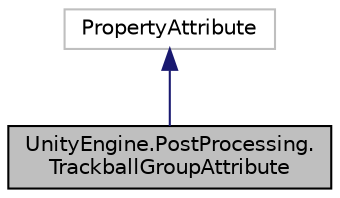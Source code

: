 digraph "UnityEngine.PostProcessing.TrackballGroupAttribute"
{
  edge [fontname="Helvetica",fontsize="10",labelfontname="Helvetica",labelfontsize="10"];
  node [fontname="Helvetica",fontsize="10",shape=record];
  Node0 [label="UnityEngine.PostProcessing.\lTrackballGroupAttribute",height=0.2,width=0.4,color="black", fillcolor="grey75", style="filled", fontcolor="black"];
  Node1 -> Node0 [dir="back",color="midnightblue",fontsize="10",style="solid",fontname="Helvetica"];
  Node1 [label="PropertyAttribute",height=0.2,width=0.4,color="grey75", fillcolor="white", style="filled"];
}
